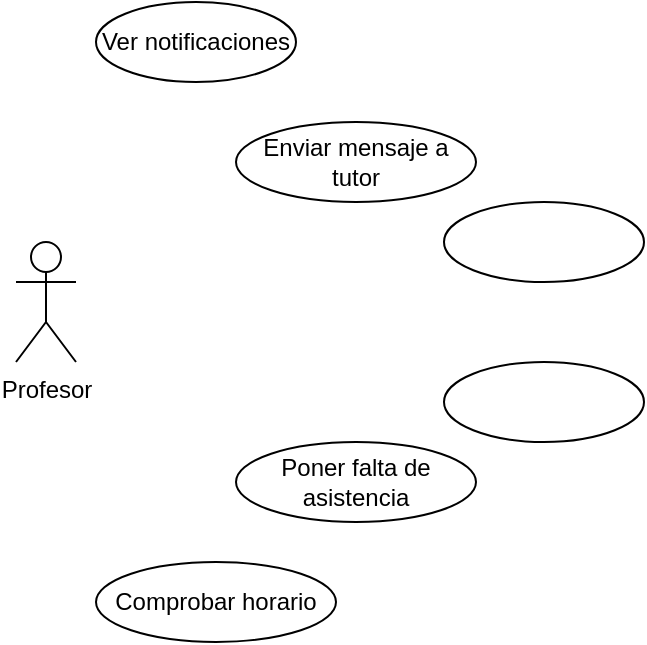 <mxfile version="23.1.1" type="device">
  <diagram name="Página-1" id="vt7rZaL2pM_i3mBpdl6p">
    <mxGraphModel dx="1434" dy="738" grid="1" gridSize="10" guides="1" tooltips="1" connect="1" arrows="1" fold="1" page="1" pageScale="1" pageWidth="827" pageHeight="1169" math="0" shadow="0">
      <root>
        <mxCell id="0" />
        <mxCell id="1" parent="0" />
        <mxCell id="Vq-LmI5NbTqMui23IXcb-1" value="Profesor" style="shape=umlActor;verticalLabelPosition=bottom;verticalAlign=top;html=1;outlineConnect=0;" parent="1" vertex="1">
          <mxGeometry x="200" y="240" width="30" height="60" as="geometry" />
        </mxCell>
        <mxCell id="Vq-LmI5NbTqMui23IXcb-3" value="Ver notificaciones" style="ellipse;whiteSpace=wrap;html=1;" parent="1" vertex="1">
          <mxGeometry x="240" y="120" width="100" height="40" as="geometry" />
        </mxCell>
        <mxCell id="Vq-LmI5NbTqMui23IXcb-4" value="Enviar mensaje a tutor" style="ellipse;whiteSpace=wrap;html=1;" parent="1" vertex="1">
          <mxGeometry x="310" y="180" width="120" height="40" as="geometry" />
        </mxCell>
        <mxCell id="Vq-LmI5NbTqMui23IXcb-5" value="Poner falta de asistencia" style="ellipse;whiteSpace=wrap;html=1;" parent="1" vertex="1">
          <mxGeometry x="310" y="340" width="120" height="40" as="geometry" />
        </mxCell>
        <mxCell id="Vq-LmI5NbTqMui23IXcb-6" value="Comprobar horario" style="ellipse;whiteSpace=wrap;html=1;" parent="1" vertex="1">
          <mxGeometry x="240" y="400" width="120" height="40" as="geometry" />
        </mxCell>
        <mxCell id="Vq-LmI5NbTqMui23IXcb-7" value="" style="ellipse;whiteSpace=wrap;html=1;" parent="1" vertex="1">
          <mxGeometry x="414" y="300" width="100" height="40" as="geometry" />
        </mxCell>
        <mxCell id="n8uNfB3VOEBbQXsmQLZW-1" value="" style="ellipse;whiteSpace=wrap;html=1;" vertex="1" parent="1">
          <mxGeometry x="414" y="220" width="100" height="40" as="geometry" />
        </mxCell>
      </root>
    </mxGraphModel>
  </diagram>
</mxfile>
